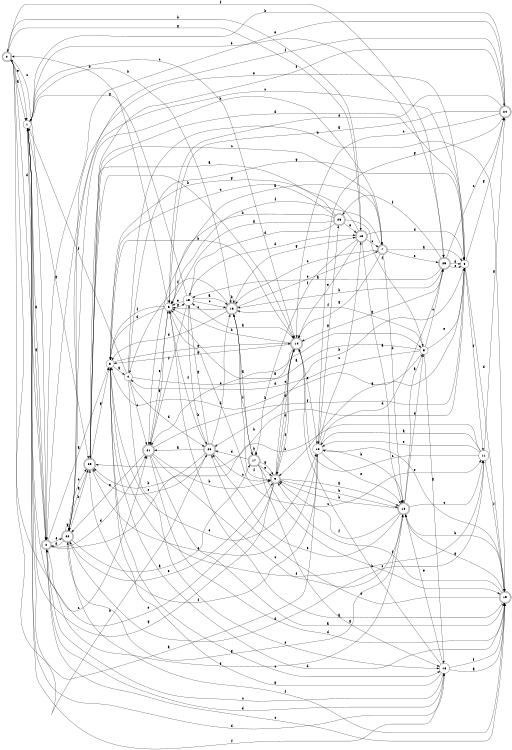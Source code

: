 digraph n22_9 {
__start0 [label="" shape="none"];

rankdir=LR;
size="8,5";

s0 [style="rounded,filled", color="black", fillcolor="white" shape="doublecircle", label="0"];
s1 [style="filled", color="black", fillcolor="white" shape="circle", label="1"];
s2 [style="rounded,filled", color="black", fillcolor="white" shape="doublecircle", label="2"];
s3 [style="filled", color="black", fillcolor="white" shape="circle", label="3"];
s4 [style="filled", color="black", fillcolor="white" shape="circle", label="4"];
s5 [style="filled", color="black", fillcolor="white" shape="circle", label="5"];
s6 [style="filled", color="black", fillcolor="white" shape="circle", label="6"];
s7 [style="rounded,filled", color="black", fillcolor="white" shape="doublecircle", label="7"];
s8 [style="filled", color="black", fillcolor="white" shape="circle", label="8"];
s9 [style="rounded,filled", color="black", fillcolor="white" shape="doublecircle", label="9"];
s10 [style="rounded,filled", color="black", fillcolor="white" shape="doublecircle", label="10"];
s11 [style="filled", color="black", fillcolor="white" shape="circle", label="11"];
s12 [style="filled", color="black", fillcolor="white" shape="circle", label="12"];
s13 [style="rounded,filled", color="black", fillcolor="white" shape="doublecircle", label="13"];
s14 [style="rounded,filled", color="black", fillcolor="white" shape="doublecircle", label="14"];
s15 [style="filled", color="black", fillcolor="white" shape="circle", label="15"];
s16 [style="rounded,filled", color="black", fillcolor="white" shape="doublecircle", label="16"];
s17 [style="rounded,filled", color="black", fillcolor="white" shape="doublecircle", label="17"];
s18 [style="filled", color="black", fillcolor="white" shape="circle", label="18"];
s19 [style="rounded,filled", color="black", fillcolor="white" shape="doublecircle", label="19"];
s20 [style="rounded,filled", color="black", fillcolor="white" shape="doublecircle", label="20"];
s21 [style="rounded,filled", color="black", fillcolor="white" shape="doublecircle", label="21"];
s22 [style="rounded,filled", color="black", fillcolor="white" shape="doublecircle", label="22"];
s23 [style="rounded,filled", color="black", fillcolor="white" shape="doublecircle", label="23"];
s24 [style="rounded,filled", color="black", fillcolor="white" shape="doublecircle", label="24"];
s25 [style="rounded,filled", color="black", fillcolor="white" shape="doublecircle", label="25"];
s26 [style="rounded,filled", color="black", fillcolor="white" shape="doublecircle", label="26"];
s0 -> s1 [label="a"];
s0 -> s20 [label="b"];
s0 -> s21 [label="c"];
s0 -> s2 [label="d"];
s0 -> s1 [label="e"];
s0 -> s25 [label="f"];
s0 -> s13 [label="g"];
s1 -> s2 [label="a"];
s1 -> s16 [label="b"];
s1 -> s14 [label="c"];
s1 -> s18 [label="d"];
s1 -> s25 [label="e"];
s1 -> s18 [label="f"];
s1 -> s23 [label="g"];
s2 -> s3 [label="a"];
s2 -> s8 [label="b"];
s2 -> s0 [label="c"];
s2 -> s21 [label="d"];
s2 -> s22 [label="e"];
s2 -> s10 [label="f"];
s2 -> s1 [label="g"];
s3 -> s4 [label="a"];
s3 -> s14 [label="b"];
s3 -> s18 [label="c"];
s3 -> s19 [label="d"];
s3 -> s12 [label="e"];
s3 -> s11 [label="f"];
s3 -> s14 [label="g"];
s4 -> s5 [label="a"];
s4 -> s19 [label="b"];
s4 -> s21 [label="c"];
s4 -> s20 [label="d"];
s4 -> s18 [label="e"];
s4 -> s1 [label="f"];
s4 -> s8 [label="g"];
s5 -> s6 [label="a"];
s5 -> s3 [label="b"];
s5 -> s25 [label="c"];
s5 -> s4 [label="d"];
s5 -> s8 [label="e"];
s5 -> s16 [label="f"];
s5 -> s18 [label="g"];
s6 -> s7 [label="a"];
s6 -> s0 [label="b"];
s6 -> s11 [label="c"];
s6 -> s3 [label="d"];
s6 -> s21 [label="e"];
s6 -> s3 [label="f"];
s6 -> s15 [label="g"];
s7 -> s8 [label="a"];
s7 -> s22 [label="b"];
s7 -> s16 [label="c"];
s7 -> s10 [label="d"];
s7 -> s25 [label="e"];
s7 -> s6 [label="f"];
s7 -> s14 [label="g"];
s8 -> s9 [label="a"];
s8 -> s20 [label="b"];
s8 -> s22 [label="c"];
s8 -> s19 [label="d"];
s8 -> s2 [label="e"];
s8 -> s11 [label="f"];
s8 -> s24 [label="g"];
s9 -> s10 [label="a"];
s9 -> s10 [label="b"];
s9 -> s14 [label="c"];
s9 -> s14 [label="d"];
s9 -> s1 [label="e"];
s9 -> s16 [label="f"];
s9 -> s1 [label="g"];
s10 -> s5 [label="a"];
s10 -> s9 [label="b"];
s10 -> s11 [label="c"];
s10 -> s5 [label="d"];
s10 -> s20 [label="e"];
s10 -> s9 [label="f"];
s10 -> s22 [label="g"];
s11 -> s12 [label="a"];
s11 -> s23 [label="b"];
s11 -> s14 [label="c"];
s11 -> s22 [label="d"];
s11 -> s12 [label="e"];
s11 -> s19 [label="f"];
s11 -> s24 [label="g"];
s12 -> s1 [label="a"];
s12 -> s10 [label="b"];
s12 -> s13 [label="c"];
s12 -> s25 [label="d"];
s12 -> s10 [label="e"];
s12 -> s23 [label="f"];
s12 -> s26 [label="g"];
s13 -> s10 [label="a"];
s13 -> s0 [label="b"];
s13 -> s7 [label="c"];
s13 -> s8 [label="d"];
s13 -> s14 [label="e"];
s13 -> s17 [label="f"];
s13 -> s3 [label="g"];
s14 -> s15 [label="a"];
s14 -> s6 [label="b"];
s14 -> s21 [label="c"];
s14 -> s9 [label="d"];
s14 -> s12 [label="e"];
s14 -> s9 [label="f"];
s14 -> s3 [label="g"];
s15 -> s16 [label="a"];
s15 -> s20 [label="b"];
s15 -> s16 [label="c"];
s15 -> s13 [label="d"];
s15 -> s6 [label="e"];
s15 -> s21 [label="f"];
s15 -> s1 [label="g"];
s16 -> s17 [label="a"];
s16 -> s16 [label="b"];
s16 -> s6 [label="c"];
s16 -> s3 [label="d"];
s16 -> s7 [label="e"];
s16 -> s4 [label="f"];
s16 -> s13 [label="g"];
s17 -> s18 [label="a"];
s17 -> s17 [label="b"];
s17 -> s19 [label="c"];
s17 -> s20 [label="d"];
s17 -> s9 [label="e"];
s17 -> s16 [label="f"];
s17 -> s9 [label="g"];
s18 -> s19 [label="a"];
s18 -> s14 [label="b"];
s18 -> s2 [label="c"];
s18 -> s2 [label="d"];
s18 -> s10 [label="e"];
s18 -> s19 [label="f"];
s18 -> s3 [label="g"];
s19 -> s6 [label="a"];
s19 -> s10 [label="b"];
s19 -> s2 [label="c"];
s19 -> s20 [label="d"];
s19 -> s12 [label="e"];
s19 -> s9 [label="f"];
s19 -> s10 [label="g"];
s20 -> s21 [label="a"];
s20 -> s23 [label="b"];
s20 -> s9 [label="c"];
s20 -> s16 [label="d"];
s20 -> s23 [label="e"];
s20 -> s6 [label="f"];
s20 -> s15 [label="g"];
s21 -> s19 [label="a"];
s21 -> s9 [label="b"];
s21 -> s10 [label="c"];
s21 -> s19 [label="d"];
s21 -> s22 [label="e"];
s21 -> s8 [label="f"];
s21 -> s6 [label="g"];
s22 -> s17 [label="a"];
s22 -> s23 [label="b"];
s22 -> s23 [label="c"];
s22 -> s2 [label="d"];
s22 -> s9 [label="e"];
s22 -> s19 [label="f"];
s22 -> s22 [label="g"];
s23 -> s22 [label="a"];
s23 -> s14 [label="b"];
s23 -> s7 [label="c"];
s23 -> s8 [label="d"];
s23 -> s12 [label="e"];
s23 -> s24 [label="f"];
s23 -> s3 [label="g"];
s24 -> s6 [label="a"];
s24 -> s1 [label="b"];
s24 -> s14 [label="c"];
s24 -> s6 [label="d"];
s24 -> s2 [label="e"];
s24 -> s22 [label="f"];
s24 -> s12 [label="g"];
s25 -> s15 [label="a"];
s25 -> s16 [label="b"];
s25 -> s24 [label="c"];
s25 -> s8 [label="d"];
s25 -> s8 [label="e"];
s25 -> s26 [label="f"];
s25 -> s14 [label="g"];
s26 -> s23 [label="a"];
s26 -> s21 [label="b"];
s26 -> s3 [label="c"];
s26 -> s15 [label="d"];
s26 -> s13 [label="e"];
s26 -> s5 [label="f"];
s26 -> s6 [label="g"];

}